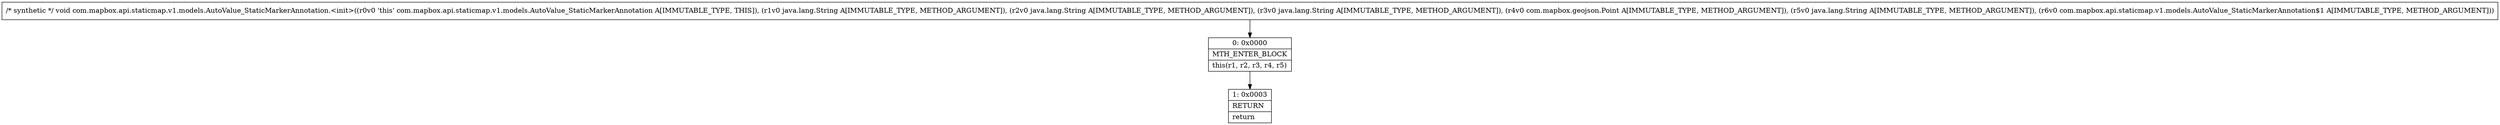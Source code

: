digraph "CFG forcom.mapbox.api.staticmap.v1.models.AutoValue_StaticMarkerAnnotation.\<init\>(Ljava\/lang\/String;Ljava\/lang\/String;Ljava\/lang\/String;Lcom\/mapbox\/geojson\/Point;Ljava\/lang\/String;Lcom\/mapbox\/api\/staticmap\/v1\/models\/AutoValue_StaticMarkerAnnotation$1;)V" {
Node_0 [shape=record,label="{0\:\ 0x0000|MTH_ENTER_BLOCK\l|this(r1, r2, r3, r4, r5)\l}"];
Node_1 [shape=record,label="{1\:\ 0x0003|RETURN\l|return\l}"];
MethodNode[shape=record,label="{\/* synthetic *\/ void com.mapbox.api.staticmap.v1.models.AutoValue_StaticMarkerAnnotation.\<init\>((r0v0 'this' com.mapbox.api.staticmap.v1.models.AutoValue_StaticMarkerAnnotation A[IMMUTABLE_TYPE, THIS]), (r1v0 java.lang.String A[IMMUTABLE_TYPE, METHOD_ARGUMENT]), (r2v0 java.lang.String A[IMMUTABLE_TYPE, METHOD_ARGUMENT]), (r3v0 java.lang.String A[IMMUTABLE_TYPE, METHOD_ARGUMENT]), (r4v0 com.mapbox.geojson.Point A[IMMUTABLE_TYPE, METHOD_ARGUMENT]), (r5v0 java.lang.String A[IMMUTABLE_TYPE, METHOD_ARGUMENT]), (r6v0 com.mapbox.api.staticmap.v1.models.AutoValue_StaticMarkerAnnotation$1 A[IMMUTABLE_TYPE, METHOD_ARGUMENT])) }"];
MethodNode -> Node_0;
Node_0 -> Node_1;
}

